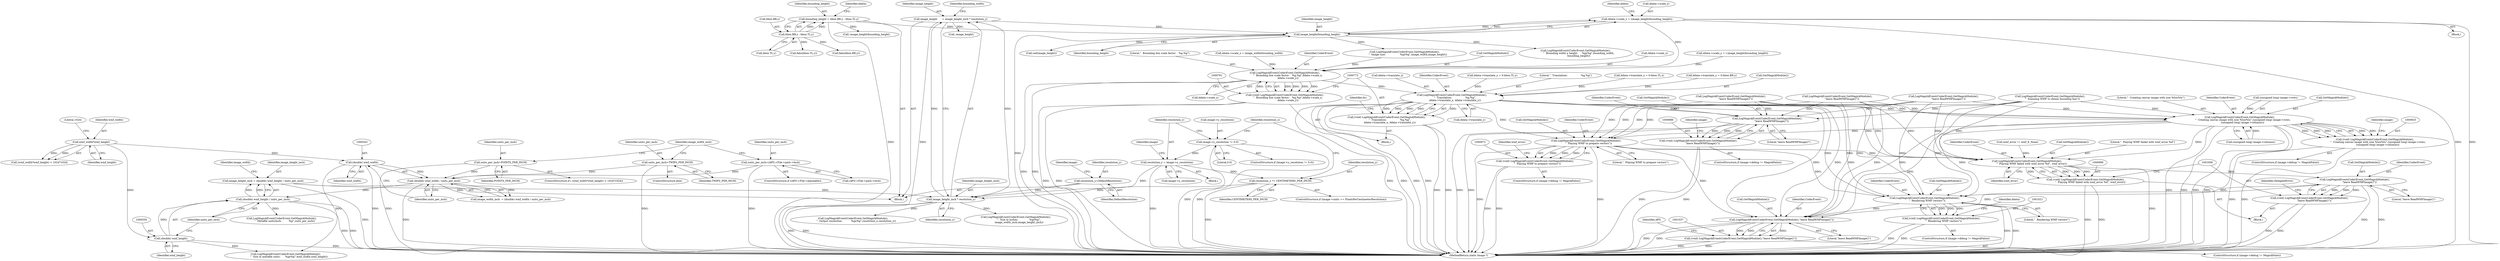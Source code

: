 digraph "0_ImageMagick_f6e9d0d9955e85bdd7540b251cd50d598dacc5e6_74@pointer" {
"1000627" [label="(Call,ddata->scale_y = (image_height/bounding_height))"];
"1000631" [label="(Call,image_height/bounding_height)"];
"1000558" [label="(Call,image_height      = image_height_inch * resolution_y)"];
"1000560" [label="(Call,image_height_inch * resolution_y)"];
"1000546" [label="(Call,image_height_inch = (double) wmf_height / units_per_inch)"];
"1000548" [label="(Call,(double) wmf_height / units_per_inch)"];
"1000549" [label="(Call,(double) wmf_height)"];
"1000526" [label="(Call,wmf_width*wmf_height)"];
"1000541" [label="(Call,(double) wmf_width / units_per_inch)"];
"1000542" [label="(Call,(double) wmf_width)"];
"1000532" [label="(Call,units_per_inch=POINTS_PER_INCH)"];
"1000514" [label="(Call,units_per_inch=(API)->File->pmh->Inch)"];
"1000536" [label="(Call,units_per_inch=TWIPS_PER_INCH)"];
"1000422" [label="(Call,resolution_y=DefaultResolution)"];
"1000432" [label="(Call,resolution_y = image->y_resolution)"];
"1000426" [label="(Call,image->y_resolution != 0.0)"];
"1000443" [label="(Call,resolution_y *= CENTIMETERS_PER_INCH)"];
"1000576" [label="(Call,bounding_height = bbox.BR.y - bbox.TL.y)"];
"1000578" [label="(Call,bbox.BR.y - bbox.TL.y)"];
"1000762" [label="(Call,LogMagickEvent(CoderEvent,GetMagickModule(),\n        \"  Bounding box scale factor:   %g,%g\",ddata->scale_x,\n        ddata->scale_y))"];
"1000760" [label="(Call,(void) LogMagickEvent(CoderEvent,GetMagickModule(),\n        \"  Bounding box scale factor:   %g,%g\",ddata->scale_x,\n        ddata->scale_y))"];
"1000774" [label="(Call,LogMagickEvent(CoderEvent,GetMagickModule(),\n        \"  Translation:                 %g,%g\",\n        ddata->translate_x, ddata->translate_y))"];
"1000772" [label="(Call,(void) LogMagickEvent(CoderEvent,GetMagickModule(),\n        \"  Translation:                 %g,%g\",\n        ddata->translate_x, ddata->translate_y))"];
"1000887" [label="(Call,LogMagickEvent(CoderEvent,GetMagickModule(),\n           \"leave ReadWMFImage()\"))"];
"1000885" [label="(Call,(void) LogMagickEvent(CoderEvent,GetMagickModule(),\n           \"leave ReadWMFImage()\"))"];
"1000926" [label="(Call,LogMagickEvent(CoderEvent,GetMagickModule(),\n        \"  Creating canvas image with size %lux%lu\",(unsigned long) image->rows,\n       (unsigned long) image->columns))"];
"1000924" [label="(Call,(void) LogMagickEvent(CoderEvent,GetMagickModule(),\n        \"  Creating canvas image with size %lux%lu\",(unsigned long) image->rows,\n       (unsigned long) image->columns))"];
"1000973" [label="(Call,LogMagickEvent(CoderEvent,GetMagickModule(),\n      \"  Playing WMF to prepare vectors\"))"];
"1000971" [label="(Call,(void) LogMagickEvent(CoderEvent,GetMagickModule(),\n      \"  Playing WMF to prepare vectors\"))"];
"1001000" [label="(Call,LogMagickEvent(CoderEvent,GetMagickModule(),\n            \"  Playing WMF failed with wmf_error %d\", wmf_error))"];
"1000998" [label="(Call,(void) LogMagickEvent(CoderEvent,GetMagickModule(),\n            \"  Playing WMF failed with wmf_error %d\", wmf_error))"];
"1001007" [label="(Call,LogMagickEvent(CoderEvent,GetMagickModule(),\n            \"leave ReadWMFImage()\"))"];
"1001005" [label="(Call,(void) LogMagickEvent(CoderEvent,GetMagickModule(),\n            \"leave ReadWMFImage()\"))"];
"1001022" [label="(Call,LogMagickEvent(CoderEvent,GetMagickModule(),\n      \"  Rendering WMF vectors\"))"];
"1001020" [label="(Call,(void) LogMagickEvent(CoderEvent,GetMagickModule(),\n      \"  Rendering WMF vectors\"))"];
"1001038" [label="(Call,LogMagickEvent(CoderEvent,GetMagickModule(),\"leave ReadWMFImage()\"))"];
"1001036" [label="(Call,(void) LogMagickEvent(CoderEvent,GetMagickModule(),\"leave ReadWMFImage()\"))"];
"1000547" [label="(Identifier,image_height_inch)"];
"1000781" [label="(Call,ddata->translate_y)"];
"1000769" [label="(Call,ddata->scale_y)"];
"1000778" [label="(Call,ddata->translate_x)"];
"1000431" [label="(Block,)"];
"1000443" [label="(Call,resolution_y *= CENTIMETERS_PER_INCH)"];
"1000775" [label="(Identifier,CoderEvent)"];
"1000633" [label="(Identifier,bounding_height)"];
"1000430" [label="(Literal,0.0)"];
"1000975" [label="(Call,GetMagickModule())"];
"1000879" [label="(ControlStructure,if (image->debug != MagickFalse))"];
"1000251" [label="(Call,LogMagickEvent(CoderEvent,GetMagickModule(),\n            \"leave ReadWMFImage()\"))"];
"1000131" [label="(Block,)"];
"1000634" [label="(Call,ddata->translate_y = 0-bbox.TL.y)"];
"1000528" [label="(Identifier,wmf_height)"];
"1000423" [label="(Identifier,resolution_y)"];
"1000632" [label="(Identifier,image_height)"];
"1000546" [label="(Call,image_height_inch = (double) wmf_height / units_per_inch)"];
"1000890" [label="(Literal,\"leave ReadWMFImage()\")"];
"1001039" [label="(Identifier,CoderEvent)"];
"1000524" [label="(ControlStructure,if ( (wmf_width*wmf_height) < 1024*1024))"];
"1000766" [label="(Call,ddata->scale_x)"];
"1000558" [label="(Call,image_height      = image_height_inch * resolution_y)"];
"1000689" [label="(Call,LogMagickEvent(CoderEvent,GetMagickModule(),\n        \"  Size in metafile units:      %gx%g\",wmf_width,wmf_height))"];
"1000777" [label="(Literal,\"  Translation:                 %g,%g\")"];
"1001050" [label="(MethodReturn,static Image *)"];
"1000579" [label="(Call,bbox.BR.y)"];
"1000596" [label="(Call,ddata->translate_x = 0-bbox.TL.x)"];
"1001007" [label="(Call,LogMagickEvent(CoderEvent,GetMagickModule(),\n            \"leave ReadWMFImage()\"))"];
"1000974" [label="(Identifier,CoderEvent)"];
"1001003" [label="(Literal,\"  Playing WMF failed with wmf_error %d\")"];
"1000549" [label="(Call,(double) wmf_height)"];
"1000427" [label="(Call,image->y_resolution)"];
"1000534" [label="(Identifier,POINTS_PER_INCH)"];
"1000447" [label="(Identifier,resolution_x)"];
"1000530" [label="(Literal,1024)"];
"1000627" [label="(Call,ddata->scale_y = (image_height/bounding_height))"];
"1001004" [label="(Identifier,wmf_error)"];
"1000965" [label="(ControlStructure,if (image->debug != MagickFalse))"];
"1000551" [label="(Identifier,wmf_height)"];
"1000559" [label="(Identifier,image_height)"];
"1000888" [label="(Identifier,CoderEvent)"];
"1000997" [label="(Block,)"];
"1001030" [label="(ControlStructure,if (image->debug != MagickFalse))"];
"1001001" [label="(Identifier,CoderEvent)"];
"1000738" [label="(Call,LogMagickEvent(CoderEvent,GetMagickModule(),\n        \"  Bounding width x height:     %gx%g\",bounding_width,\n        bounding_height))"];
"1000561" [label="(Identifier,image_height_inch)"];
"1000651" [label="(Call,-image_height/bounding_height)"];
"1000928" [label="(Call,GetMagickModule())"];
"1000746" [label="(Call,LogMagickEvent(CoderEvent,GetMagickModule(),\n        \"  Output resolution:           %gx%g\",resolution_x,resolution_y))"];
"1000584" [label="(Call,bbox.TL.y)"];
"1000544" [label="(Identifier,wmf_width)"];
"1000527" [label="(Identifier,wmf_width)"];
"1000434" [label="(Call,image->y_resolution)"];
"1000508" [label="(ControlStructure,if ((API)->File->placeable))"];
"1000998" [label="(Call,(void) LogMagickEvent(CoderEvent,GetMagickModule(),\n            \"  Playing WMF failed with wmf_error %d\", wmf_error))"];
"1000636" [label="(Identifier,ddata)"];
"1000545" [label="(Identifier,units_per_inch)"];
"1000516" [label="(Call,(API)->File->pmh->Inch)"];
"1000433" [label="(Identifier,resolution_y)"];
"1000536" [label="(Call,units_per_inch=TWIPS_PER_INCH)"];
"1001005" [label="(Call,(void) LogMagickEvent(CoderEvent,GetMagickModule(),\n            \"leave ReadWMFImage()\"))"];
"1000754" [label="(Call,LogMagickEvent(CoderEvent,GetMagickModule(),\n        \"  Image size:                  %gx%g\",image_width,image_height))"];
"1000532" [label="(Call,units_per_inch=POINTS_PER_INCH)"];
"1000789" [label="(Identifier,dc)"];
"1001043" [label="(Identifier,API)"];
"1000548" [label="(Call,(double) wmf_height / units_per_inch)"];
"1000985" [label="(Call,wmf_error != wmf_E_None)"];
"1000655" [label="(Call,ddata->translate_y = 0-bbox.BR.y)"];
"1001009" [label="(Call,GetMagickModule())"];
"1000652" [label="(Call,-image_height)"];
"1000533" [label="(Identifier,units_per_inch)"];
"1000774" [label="(Call,LogMagickEvent(CoderEvent,GetMagickModule(),\n        \"  Translation:                 %g,%g\",\n        ddata->translate_x, ddata->translate_y))"];
"1000526" [label="(Call,wmf_width*wmf_height)"];
"1000538" [label="(Identifier,TWIPS_PER_INCH)"];
"1000578" [label="(Call,bbox.BR.y - bbox.TL.y)"];
"1000514" [label="(Call,units_per_inch=(API)->File->pmh->Inch)"];
"1000620" [label="(Call,fabs(bbox.TL.y))"];
"1001023" [label="(Identifier,CoderEvent)"];
"1000978" [label="(Identifier,wmf_error)"];
"1000929" [label="(Literal,\"  Creating canvas image with size %lux%lu\")"];
"1000432" [label="(Call,resolution_y = image->y_resolution)"];
"1000576" [label="(Call,bounding_height = bbox.BR.y - bbox.TL.y)"];
"1001025" [label="(Literal,\"  Rendering WMF vectors\")"];
"1000973" [label="(Call,LogMagickEvent(CoderEvent,GetMagickModule(),\n      \"  Playing WMF to prepare vectors\"))"];
"1000440" [label="(Identifier,image)"];
"1000926" [label="(Call,LogMagickEvent(CoderEvent,GetMagickModule(),\n        \"  Creating canvas image with size %lux%lu\",(unsigned long) image->rows,\n       (unsigned long) image->columns))"];
"1000614" [label="(Call,fabs(bbox.BR.y))"];
"1000647" [label="(Call,ddata->scale_y = (-image_height/bounding_height))"];
"1000893" [label="(Identifier,image)"];
"1000918" [label="(ControlStructure,if (image->debug != MagickFalse))"];
"1001002" [label="(Call,GetMagickModule())"];
"1000889" [label="(Call,GetMagickModule())"];
"1000971" [label="(Call,(void) LogMagickEvent(CoderEvent,GetMagickModule(),\n      \"  Playing WMF to prepare vectors\"))"];
"1001010" [label="(Literal,\"leave ReadWMFImage()\")"];
"1000542" [label="(Call,(double) wmf_width)"];
"1001041" [label="(Literal,\"leave ReadWMFImage()\")"];
"1000672" [label="(Block,)"];
"1000765" [label="(Literal,\"  Bounding box scale factor:   %g,%g\")"];
"1000935" [label="(Call,(unsigned long) image->columns)"];
"1000976" [label="(Literal,\"  Playing WMF to prepare vectors\")"];
"1000554" [label="(Identifier,image_width)"];
"1000539" [label="(Call,image_width_inch  = (double) wmf_width / units_per_inch)"];
"1000943" [label="(Identifier,image)"];
"1000577" [label="(Identifier,bounding_height)"];
"1000885" [label="(Call,(void) LogMagickEvent(CoderEvent,GetMagickModule(),\n           \"leave ReadWMFImage()\"))"];
"1000376" [label="(Call,LogMagickEvent(CoderEvent,GetMagickModule(),\n      \"  Scanning WMF to obtain bounding box\"))"];
"1001028" [label="(Identifier,ddata)"];
"1000628" [label="(Call,ddata->scale_y)"];
"1000410" [label="(Call,LogMagickEvent(CoderEvent,GetMagickModule(),\n            \"leave ReadWMFImage()\"))"];
"1000924" [label="(Call,(void) LogMagickEvent(CoderEvent,GetMagickModule(),\n        \"  Creating canvas image with size %lux%lu\",(unsigned long) image->rows,\n       (unsigned long) image->columns))"];
"1000426" [label="(Call,image->y_resolution != 0.0)"];
"1000930" [label="(Call,(unsigned long) image->rows)"];
"1000631" [label="(Call,image_height/bounding_height)"];
"1001022" [label="(Call,LogMagickEvent(CoderEvent,GetMagickModule(),\n      \"  Rendering WMF vectors\"))"];
"1000626" [label="(Block,)"];
"1000562" [label="(Identifier,resolution_y)"];
"1000444" [label="(Identifier,resolution_y)"];
"1000425" [label="(ControlStructure,if (image->y_resolution != 0.0))"];
"1000428" [label="(Identifier,image)"];
"1001020" [label="(Call,(void) LogMagickEvent(CoderEvent,GetMagickModule(),\n      \"  Rendering WMF vectors\"))"];
"1000772" [label="(Call,(void) LogMagickEvent(CoderEvent,GetMagickModule(),\n        \"  Translation:                 %g,%g\",\n        ddata->translate_x, ddata->translate_y))"];
"1001038" [label="(Call,LogMagickEvent(CoderEvent,GetMagickModule(),\"leave ReadWMFImage()\"))"];
"1000541" [label="(Call,(double) wmf_width / units_per_inch)"];
"1001040" [label="(Call,GetMagickModule())"];
"1001036" [label="(Call,(void) LogMagickEvent(CoderEvent,GetMagickModule(),\"leave ReadWMFImage()\"))"];
"1000552" [label="(Identifier,units_per_inch)"];
"1000535" [label="(ControlStructure,else)"];
"1000589" [label="(Call,ddata->scale_x = image_width/bounding_width)"];
"1000525" [label="(Call,(wmf_width*wmf_height) < 1024*1024)"];
"1000887" [label="(Call,LogMagickEvent(CoderEvent,GetMagickModule(),\n           \"leave ReadWMFImage()\"))"];
"1000763" [label="(Identifier,CoderEvent)"];
"1000424" [label="(Identifier,DefaultResolution)"];
"1001014" [label="(ControlStructure,if (image->debug != MagickFalse))"];
"1000515" [label="(Identifier,units_per_inch)"];
"1000764" [label="(Call,GetMagickModule())"];
"1000437" [label="(ControlStructure,if (image->units == PixelsPerCentimeterResolution))"];
"1001012" [label="(Identifier,DelegateError)"];
"1000760" [label="(Call,(void) LogMagickEvent(CoderEvent,GetMagickModule(),\n        \"  Bounding box scale factor:   %g,%g\",ddata->scale_x,\n        ddata->scale_y))"];
"1000927" [label="(Identifier,CoderEvent)"];
"1001000" [label="(Call,LogMagickEvent(CoderEvent,GetMagickModule(),\n            \"  Playing WMF failed with wmf_error %d\", wmf_error))"];
"1000560" [label="(Call,image_height_inch * resolution_y)"];
"1000591" [label="(Identifier,ddata)"];
"1000501" [label="(Call,LogMagickEvent(CoderEvent,GetMagickModule(),\n            \"leave ReadWMFImage()\"))"];
"1000537" [label="(Identifier,units_per_inch)"];
"1000856" [label="(Call,ceil(image_height))"];
"1000540" [label="(Identifier,image_width_inch)"];
"1001008" [label="(Identifier,CoderEvent)"];
"1000445" [label="(Identifier,CENTIMETERS_PER_INCH)"];
"1000704" [label="(Call,LogMagickEvent(CoderEvent,GetMagickModule(),\n        \"  Size in inches:              %gx%g\",\n        image_width_inch,image_height_inch))"];
"1000762" [label="(Call,LogMagickEvent(CoderEvent,GetMagickModule(),\n        \"  Bounding box scale factor:   %g,%g\",ddata->scale_x,\n        ddata->scale_y))"];
"1000564" [label="(Identifier,bounding_width)"];
"1001024" [label="(Call,GetMagickModule())"];
"1000776" [label="(Call,GetMagickModule())"];
"1000697" [label="(Call,LogMagickEvent(CoderEvent,GetMagickModule(),\n        \"  Metafile units/inch:         %g\",units_per_inch))"];
"1000422" [label="(Call,resolution_y=DefaultResolution)"];
"1000627" -> "1000626"  [label="AST: "];
"1000627" -> "1000631"  [label="CFG: "];
"1000628" -> "1000627"  [label="AST: "];
"1000631" -> "1000627"  [label="AST: "];
"1000636" -> "1000627"  [label="CFG: "];
"1000627" -> "1001050"  [label="DDG: "];
"1000627" -> "1001050"  [label="DDG: "];
"1000631" -> "1000627"  [label="DDG: "];
"1000631" -> "1000627"  [label="DDG: "];
"1000627" -> "1000762"  [label="DDG: "];
"1000631" -> "1000633"  [label="CFG: "];
"1000632" -> "1000631"  [label="AST: "];
"1000633" -> "1000631"  [label="AST: "];
"1000631" -> "1001050"  [label="DDG: "];
"1000558" -> "1000631"  [label="DDG: "];
"1000576" -> "1000631"  [label="DDG: "];
"1000631" -> "1000738"  [label="DDG: "];
"1000631" -> "1000754"  [label="DDG: "];
"1000631" -> "1000856"  [label="DDG: "];
"1000558" -> "1000131"  [label="AST: "];
"1000558" -> "1000560"  [label="CFG: "];
"1000559" -> "1000558"  [label="AST: "];
"1000560" -> "1000558"  [label="AST: "];
"1000564" -> "1000558"  [label="CFG: "];
"1000558" -> "1001050"  [label="DDG: "];
"1000560" -> "1000558"  [label="DDG: "];
"1000560" -> "1000558"  [label="DDG: "];
"1000558" -> "1000652"  [label="DDG: "];
"1000560" -> "1000562"  [label="CFG: "];
"1000561" -> "1000560"  [label="AST: "];
"1000562" -> "1000560"  [label="AST: "];
"1000560" -> "1001050"  [label="DDG: "];
"1000560" -> "1001050"  [label="DDG: "];
"1000546" -> "1000560"  [label="DDG: "];
"1000422" -> "1000560"  [label="DDG: "];
"1000432" -> "1000560"  [label="DDG: "];
"1000443" -> "1000560"  [label="DDG: "];
"1000560" -> "1000704"  [label="DDG: "];
"1000560" -> "1000746"  [label="DDG: "];
"1000546" -> "1000131"  [label="AST: "];
"1000546" -> "1000548"  [label="CFG: "];
"1000547" -> "1000546"  [label="AST: "];
"1000548" -> "1000546"  [label="AST: "];
"1000554" -> "1000546"  [label="CFG: "];
"1000546" -> "1001050"  [label="DDG: "];
"1000548" -> "1000546"  [label="DDG: "];
"1000548" -> "1000546"  [label="DDG: "];
"1000548" -> "1000552"  [label="CFG: "];
"1000549" -> "1000548"  [label="AST: "];
"1000552" -> "1000548"  [label="AST: "];
"1000548" -> "1001050"  [label="DDG: "];
"1000548" -> "1001050"  [label="DDG: "];
"1000549" -> "1000548"  [label="DDG: "];
"1000541" -> "1000548"  [label="DDG: "];
"1000548" -> "1000697"  [label="DDG: "];
"1000549" -> "1000551"  [label="CFG: "];
"1000550" -> "1000549"  [label="AST: "];
"1000551" -> "1000549"  [label="AST: "];
"1000552" -> "1000549"  [label="CFG: "];
"1000549" -> "1001050"  [label="DDG: "];
"1000526" -> "1000549"  [label="DDG: "];
"1000549" -> "1000689"  [label="DDG: "];
"1000526" -> "1000525"  [label="AST: "];
"1000526" -> "1000528"  [label="CFG: "];
"1000527" -> "1000526"  [label="AST: "];
"1000528" -> "1000526"  [label="AST: "];
"1000530" -> "1000526"  [label="CFG: "];
"1000526" -> "1000525"  [label="DDG: "];
"1000526" -> "1000525"  [label="DDG: "];
"1000526" -> "1000542"  [label="DDG: "];
"1000541" -> "1000539"  [label="AST: "];
"1000541" -> "1000545"  [label="CFG: "];
"1000542" -> "1000541"  [label="AST: "];
"1000545" -> "1000541"  [label="AST: "];
"1000539" -> "1000541"  [label="CFG: "];
"1000541" -> "1001050"  [label="DDG: "];
"1000541" -> "1000539"  [label="DDG: "];
"1000541" -> "1000539"  [label="DDG: "];
"1000542" -> "1000541"  [label="DDG: "];
"1000532" -> "1000541"  [label="DDG: "];
"1000514" -> "1000541"  [label="DDG: "];
"1000536" -> "1000541"  [label="DDG: "];
"1000542" -> "1000544"  [label="CFG: "];
"1000543" -> "1000542"  [label="AST: "];
"1000544" -> "1000542"  [label="AST: "];
"1000545" -> "1000542"  [label="CFG: "];
"1000542" -> "1001050"  [label="DDG: "];
"1000542" -> "1000689"  [label="DDG: "];
"1000532" -> "1000524"  [label="AST: "];
"1000532" -> "1000534"  [label="CFG: "];
"1000533" -> "1000532"  [label="AST: "];
"1000534" -> "1000532"  [label="AST: "];
"1000540" -> "1000532"  [label="CFG: "];
"1000532" -> "1001050"  [label="DDG: "];
"1000514" -> "1000508"  [label="AST: "];
"1000514" -> "1000516"  [label="CFG: "];
"1000515" -> "1000514"  [label="AST: "];
"1000516" -> "1000514"  [label="AST: "];
"1000540" -> "1000514"  [label="CFG: "];
"1000514" -> "1001050"  [label="DDG: "];
"1000536" -> "1000535"  [label="AST: "];
"1000536" -> "1000538"  [label="CFG: "];
"1000537" -> "1000536"  [label="AST: "];
"1000538" -> "1000536"  [label="AST: "];
"1000540" -> "1000536"  [label="CFG: "];
"1000536" -> "1001050"  [label="DDG: "];
"1000422" -> "1000131"  [label="AST: "];
"1000422" -> "1000424"  [label="CFG: "];
"1000423" -> "1000422"  [label="AST: "];
"1000424" -> "1000422"  [label="AST: "];
"1000428" -> "1000422"  [label="CFG: "];
"1000432" -> "1000431"  [label="AST: "];
"1000432" -> "1000434"  [label="CFG: "];
"1000433" -> "1000432"  [label="AST: "];
"1000434" -> "1000432"  [label="AST: "];
"1000440" -> "1000432"  [label="CFG: "];
"1000432" -> "1001050"  [label="DDG: "];
"1000426" -> "1000432"  [label="DDG: "];
"1000432" -> "1000443"  [label="DDG: "];
"1000426" -> "1000425"  [label="AST: "];
"1000426" -> "1000430"  [label="CFG: "];
"1000427" -> "1000426"  [label="AST: "];
"1000430" -> "1000426"  [label="AST: "];
"1000433" -> "1000426"  [label="CFG: "];
"1000447" -> "1000426"  [label="CFG: "];
"1000426" -> "1001050"  [label="DDG: "];
"1000426" -> "1001050"  [label="DDG: "];
"1000443" -> "1000437"  [label="AST: "];
"1000443" -> "1000445"  [label="CFG: "];
"1000444" -> "1000443"  [label="AST: "];
"1000445" -> "1000443"  [label="AST: "];
"1000447" -> "1000443"  [label="CFG: "];
"1000443" -> "1001050"  [label="DDG: "];
"1000576" -> "1000131"  [label="AST: "];
"1000576" -> "1000578"  [label="CFG: "];
"1000577" -> "1000576"  [label="AST: "];
"1000578" -> "1000576"  [label="AST: "];
"1000591" -> "1000576"  [label="CFG: "];
"1000576" -> "1001050"  [label="DDG: "];
"1000578" -> "1000576"  [label="DDG: "];
"1000578" -> "1000576"  [label="DDG: "];
"1000576" -> "1000651"  [label="DDG: "];
"1000578" -> "1000584"  [label="CFG: "];
"1000579" -> "1000578"  [label="AST: "];
"1000584" -> "1000578"  [label="AST: "];
"1000578" -> "1000614"  [label="DDG: "];
"1000578" -> "1000620"  [label="DDG: "];
"1000762" -> "1000760"  [label="AST: "];
"1000762" -> "1000769"  [label="CFG: "];
"1000763" -> "1000762"  [label="AST: "];
"1000764" -> "1000762"  [label="AST: "];
"1000765" -> "1000762"  [label="AST: "];
"1000766" -> "1000762"  [label="AST: "];
"1000769" -> "1000762"  [label="AST: "];
"1000760" -> "1000762"  [label="CFG: "];
"1000762" -> "1001050"  [label="DDG: "];
"1000762" -> "1001050"  [label="DDG: "];
"1000762" -> "1000760"  [label="DDG: "];
"1000762" -> "1000760"  [label="DDG: "];
"1000762" -> "1000760"  [label="DDG: "];
"1000762" -> "1000760"  [label="DDG: "];
"1000762" -> "1000760"  [label="DDG: "];
"1000754" -> "1000762"  [label="DDG: "];
"1000589" -> "1000762"  [label="DDG: "];
"1000647" -> "1000762"  [label="DDG: "];
"1000762" -> "1000774"  [label="DDG: "];
"1000760" -> "1000672"  [label="AST: "];
"1000761" -> "1000760"  [label="AST: "];
"1000773" -> "1000760"  [label="CFG: "];
"1000760" -> "1001050"  [label="DDG: "];
"1000760" -> "1001050"  [label="DDG: "];
"1000774" -> "1000772"  [label="AST: "];
"1000774" -> "1000781"  [label="CFG: "];
"1000775" -> "1000774"  [label="AST: "];
"1000776" -> "1000774"  [label="AST: "];
"1000777" -> "1000774"  [label="AST: "];
"1000778" -> "1000774"  [label="AST: "];
"1000781" -> "1000774"  [label="AST: "];
"1000772" -> "1000774"  [label="CFG: "];
"1000774" -> "1001050"  [label="DDG: "];
"1000774" -> "1001050"  [label="DDG: "];
"1000774" -> "1001050"  [label="DDG: "];
"1000774" -> "1001050"  [label="DDG: "];
"1000774" -> "1000772"  [label="DDG: "];
"1000774" -> "1000772"  [label="DDG: "];
"1000774" -> "1000772"  [label="DDG: "];
"1000774" -> "1000772"  [label="DDG: "];
"1000774" -> "1000772"  [label="DDG: "];
"1000596" -> "1000774"  [label="DDG: "];
"1000655" -> "1000774"  [label="DDG: "];
"1000634" -> "1000774"  [label="DDG: "];
"1000774" -> "1000887"  [label="DDG: "];
"1000774" -> "1000926"  [label="DDG: "];
"1000774" -> "1000973"  [label="DDG: "];
"1000774" -> "1001000"  [label="DDG: "];
"1000774" -> "1001022"  [label="DDG: "];
"1000774" -> "1001038"  [label="DDG: "];
"1000772" -> "1000672"  [label="AST: "];
"1000773" -> "1000772"  [label="AST: "];
"1000789" -> "1000772"  [label="CFG: "];
"1000772" -> "1001050"  [label="DDG: "];
"1000772" -> "1001050"  [label="DDG: "];
"1000887" -> "1000885"  [label="AST: "];
"1000887" -> "1000890"  [label="CFG: "];
"1000888" -> "1000887"  [label="AST: "];
"1000889" -> "1000887"  [label="AST: "];
"1000890" -> "1000887"  [label="AST: "];
"1000885" -> "1000887"  [label="CFG: "];
"1000887" -> "1001050"  [label="DDG: "];
"1000887" -> "1001050"  [label="DDG: "];
"1000887" -> "1000885"  [label="DDG: "];
"1000887" -> "1000885"  [label="DDG: "];
"1000887" -> "1000885"  [label="DDG: "];
"1000376" -> "1000887"  [label="DDG: "];
"1000410" -> "1000887"  [label="DDG: "];
"1000251" -> "1000887"  [label="DDG: "];
"1000501" -> "1000887"  [label="DDG: "];
"1000885" -> "1000879"  [label="AST: "];
"1000886" -> "1000885"  [label="AST: "];
"1000893" -> "1000885"  [label="CFG: "];
"1000885" -> "1001050"  [label="DDG: "];
"1000885" -> "1001050"  [label="DDG: "];
"1000926" -> "1000924"  [label="AST: "];
"1000926" -> "1000935"  [label="CFG: "];
"1000927" -> "1000926"  [label="AST: "];
"1000928" -> "1000926"  [label="AST: "];
"1000929" -> "1000926"  [label="AST: "];
"1000930" -> "1000926"  [label="AST: "];
"1000935" -> "1000926"  [label="AST: "];
"1000924" -> "1000926"  [label="CFG: "];
"1000926" -> "1001050"  [label="DDG: "];
"1000926" -> "1001050"  [label="DDG: "];
"1000926" -> "1001050"  [label="DDG: "];
"1000926" -> "1001050"  [label="DDG: "];
"1000926" -> "1000924"  [label="DDG: "];
"1000926" -> "1000924"  [label="DDG: "];
"1000926" -> "1000924"  [label="DDG: "];
"1000926" -> "1000924"  [label="DDG: "];
"1000926" -> "1000924"  [label="DDG: "];
"1000376" -> "1000926"  [label="DDG: "];
"1000410" -> "1000926"  [label="DDG: "];
"1000251" -> "1000926"  [label="DDG: "];
"1000501" -> "1000926"  [label="DDG: "];
"1000930" -> "1000926"  [label="DDG: "];
"1000935" -> "1000926"  [label="DDG: "];
"1000926" -> "1000973"  [label="DDG: "];
"1000926" -> "1001000"  [label="DDG: "];
"1000926" -> "1001022"  [label="DDG: "];
"1000926" -> "1001038"  [label="DDG: "];
"1000924" -> "1000918"  [label="AST: "];
"1000925" -> "1000924"  [label="AST: "];
"1000943" -> "1000924"  [label="CFG: "];
"1000924" -> "1001050"  [label="DDG: "];
"1000924" -> "1001050"  [label="DDG: "];
"1000973" -> "1000971"  [label="AST: "];
"1000973" -> "1000976"  [label="CFG: "];
"1000974" -> "1000973"  [label="AST: "];
"1000975" -> "1000973"  [label="AST: "];
"1000976" -> "1000973"  [label="AST: "];
"1000971" -> "1000973"  [label="CFG: "];
"1000973" -> "1001050"  [label="DDG: "];
"1000973" -> "1001050"  [label="DDG: "];
"1000973" -> "1000971"  [label="DDG: "];
"1000973" -> "1000971"  [label="DDG: "];
"1000973" -> "1000971"  [label="DDG: "];
"1000376" -> "1000973"  [label="DDG: "];
"1000410" -> "1000973"  [label="DDG: "];
"1000251" -> "1000973"  [label="DDG: "];
"1000501" -> "1000973"  [label="DDG: "];
"1000973" -> "1001000"  [label="DDG: "];
"1000973" -> "1001022"  [label="DDG: "];
"1000973" -> "1001038"  [label="DDG: "];
"1000971" -> "1000965"  [label="AST: "];
"1000972" -> "1000971"  [label="AST: "];
"1000978" -> "1000971"  [label="CFG: "];
"1000971" -> "1001050"  [label="DDG: "];
"1000971" -> "1001050"  [label="DDG: "];
"1001000" -> "1000998"  [label="AST: "];
"1001000" -> "1001004"  [label="CFG: "];
"1001001" -> "1001000"  [label="AST: "];
"1001002" -> "1001000"  [label="AST: "];
"1001003" -> "1001000"  [label="AST: "];
"1001004" -> "1001000"  [label="AST: "];
"1000998" -> "1001000"  [label="CFG: "];
"1001000" -> "1001050"  [label="DDG: "];
"1001000" -> "1000998"  [label="DDG: "];
"1001000" -> "1000998"  [label="DDG: "];
"1001000" -> "1000998"  [label="DDG: "];
"1001000" -> "1000998"  [label="DDG: "];
"1000376" -> "1001000"  [label="DDG: "];
"1000410" -> "1001000"  [label="DDG: "];
"1000251" -> "1001000"  [label="DDG: "];
"1000501" -> "1001000"  [label="DDG: "];
"1000985" -> "1001000"  [label="DDG: "];
"1001000" -> "1001007"  [label="DDG: "];
"1000998" -> "1000997"  [label="AST: "];
"1000999" -> "1000998"  [label="AST: "];
"1001006" -> "1000998"  [label="CFG: "];
"1000998" -> "1001050"  [label="DDG: "];
"1000998" -> "1001050"  [label="DDG: "];
"1001007" -> "1001005"  [label="AST: "];
"1001007" -> "1001010"  [label="CFG: "];
"1001008" -> "1001007"  [label="AST: "];
"1001009" -> "1001007"  [label="AST: "];
"1001010" -> "1001007"  [label="AST: "];
"1001005" -> "1001007"  [label="CFG: "];
"1001007" -> "1001050"  [label="DDG: "];
"1001007" -> "1001050"  [label="DDG: "];
"1001007" -> "1001005"  [label="DDG: "];
"1001007" -> "1001005"  [label="DDG: "];
"1001007" -> "1001005"  [label="DDG: "];
"1001007" -> "1001022"  [label="DDG: "];
"1001007" -> "1001038"  [label="DDG: "];
"1001005" -> "1000997"  [label="AST: "];
"1001006" -> "1001005"  [label="AST: "];
"1001012" -> "1001005"  [label="CFG: "];
"1001005" -> "1001050"  [label="DDG: "];
"1001005" -> "1001050"  [label="DDG: "];
"1001022" -> "1001020"  [label="AST: "];
"1001022" -> "1001025"  [label="CFG: "];
"1001023" -> "1001022"  [label="AST: "];
"1001024" -> "1001022"  [label="AST: "];
"1001025" -> "1001022"  [label="AST: "];
"1001020" -> "1001022"  [label="CFG: "];
"1001022" -> "1001050"  [label="DDG: "];
"1001022" -> "1001050"  [label="DDG: "];
"1001022" -> "1001020"  [label="DDG: "];
"1001022" -> "1001020"  [label="DDG: "];
"1001022" -> "1001020"  [label="DDG: "];
"1000376" -> "1001022"  [label="DDG: "];
"1000410" -> "1001022"  [label="DDG: "];
"1000251" -> "1001022"  [label="DDG: "];
"1000501" -> "1001022"  [label="DDG: "];
"1001022" -> "1001038"  [label="DDG: "];
"1001020" -> "1001014"  [label="AST: "];
"1001021" -> "1001020"  [label="AST: "];
"1001028" -> "1001020"  [label="CFG: "];
"1001020" -> "1001050"  [label="DDG: "];
"1001020" -> "1001050"  [label="DDG: "];
"1001038" -> "1001036"  [label="AST: "];
"1001038" -> "1001041"  [label="CFG: "];
"1001039" -> "1001038"  [label="AST: "];
"1001040" -> "1001038"  [label="AST: "];
"1001041" -> "1001038"  [label="AST: "];
"1001036" -> "1001038"  [label="CFG: "];
"1001038" -> "1001050"  [label="DDG: "];
"1001038" -> "1001050"  [label="DDG: "];
"1001038" -> "1001036"  [label="DDG: "];
"1001038" -> "1001036"  [label="DDG: "];
"1001038" -> "1001036"  [label="DDG: "];
"1000376" -> "1001038"  [label="DDG: "];
"1000410" -> "1001038"  [label="DDG: "];
"1000251" -> "1001038"  [label="DDG: "];
"1000501" -> "1001038"  [label="DDG: "];
"1001036" -> "1001030"  [label="AST: "];
"1001037" -> "1001036"  [label="AST: "];
"1001043" -> "1001036"  [label="CFG: "];
"1001036" -> "1001050"  [label="DDG: "];
"1001036" -> "1001050"  [label="DDG: "];
}
